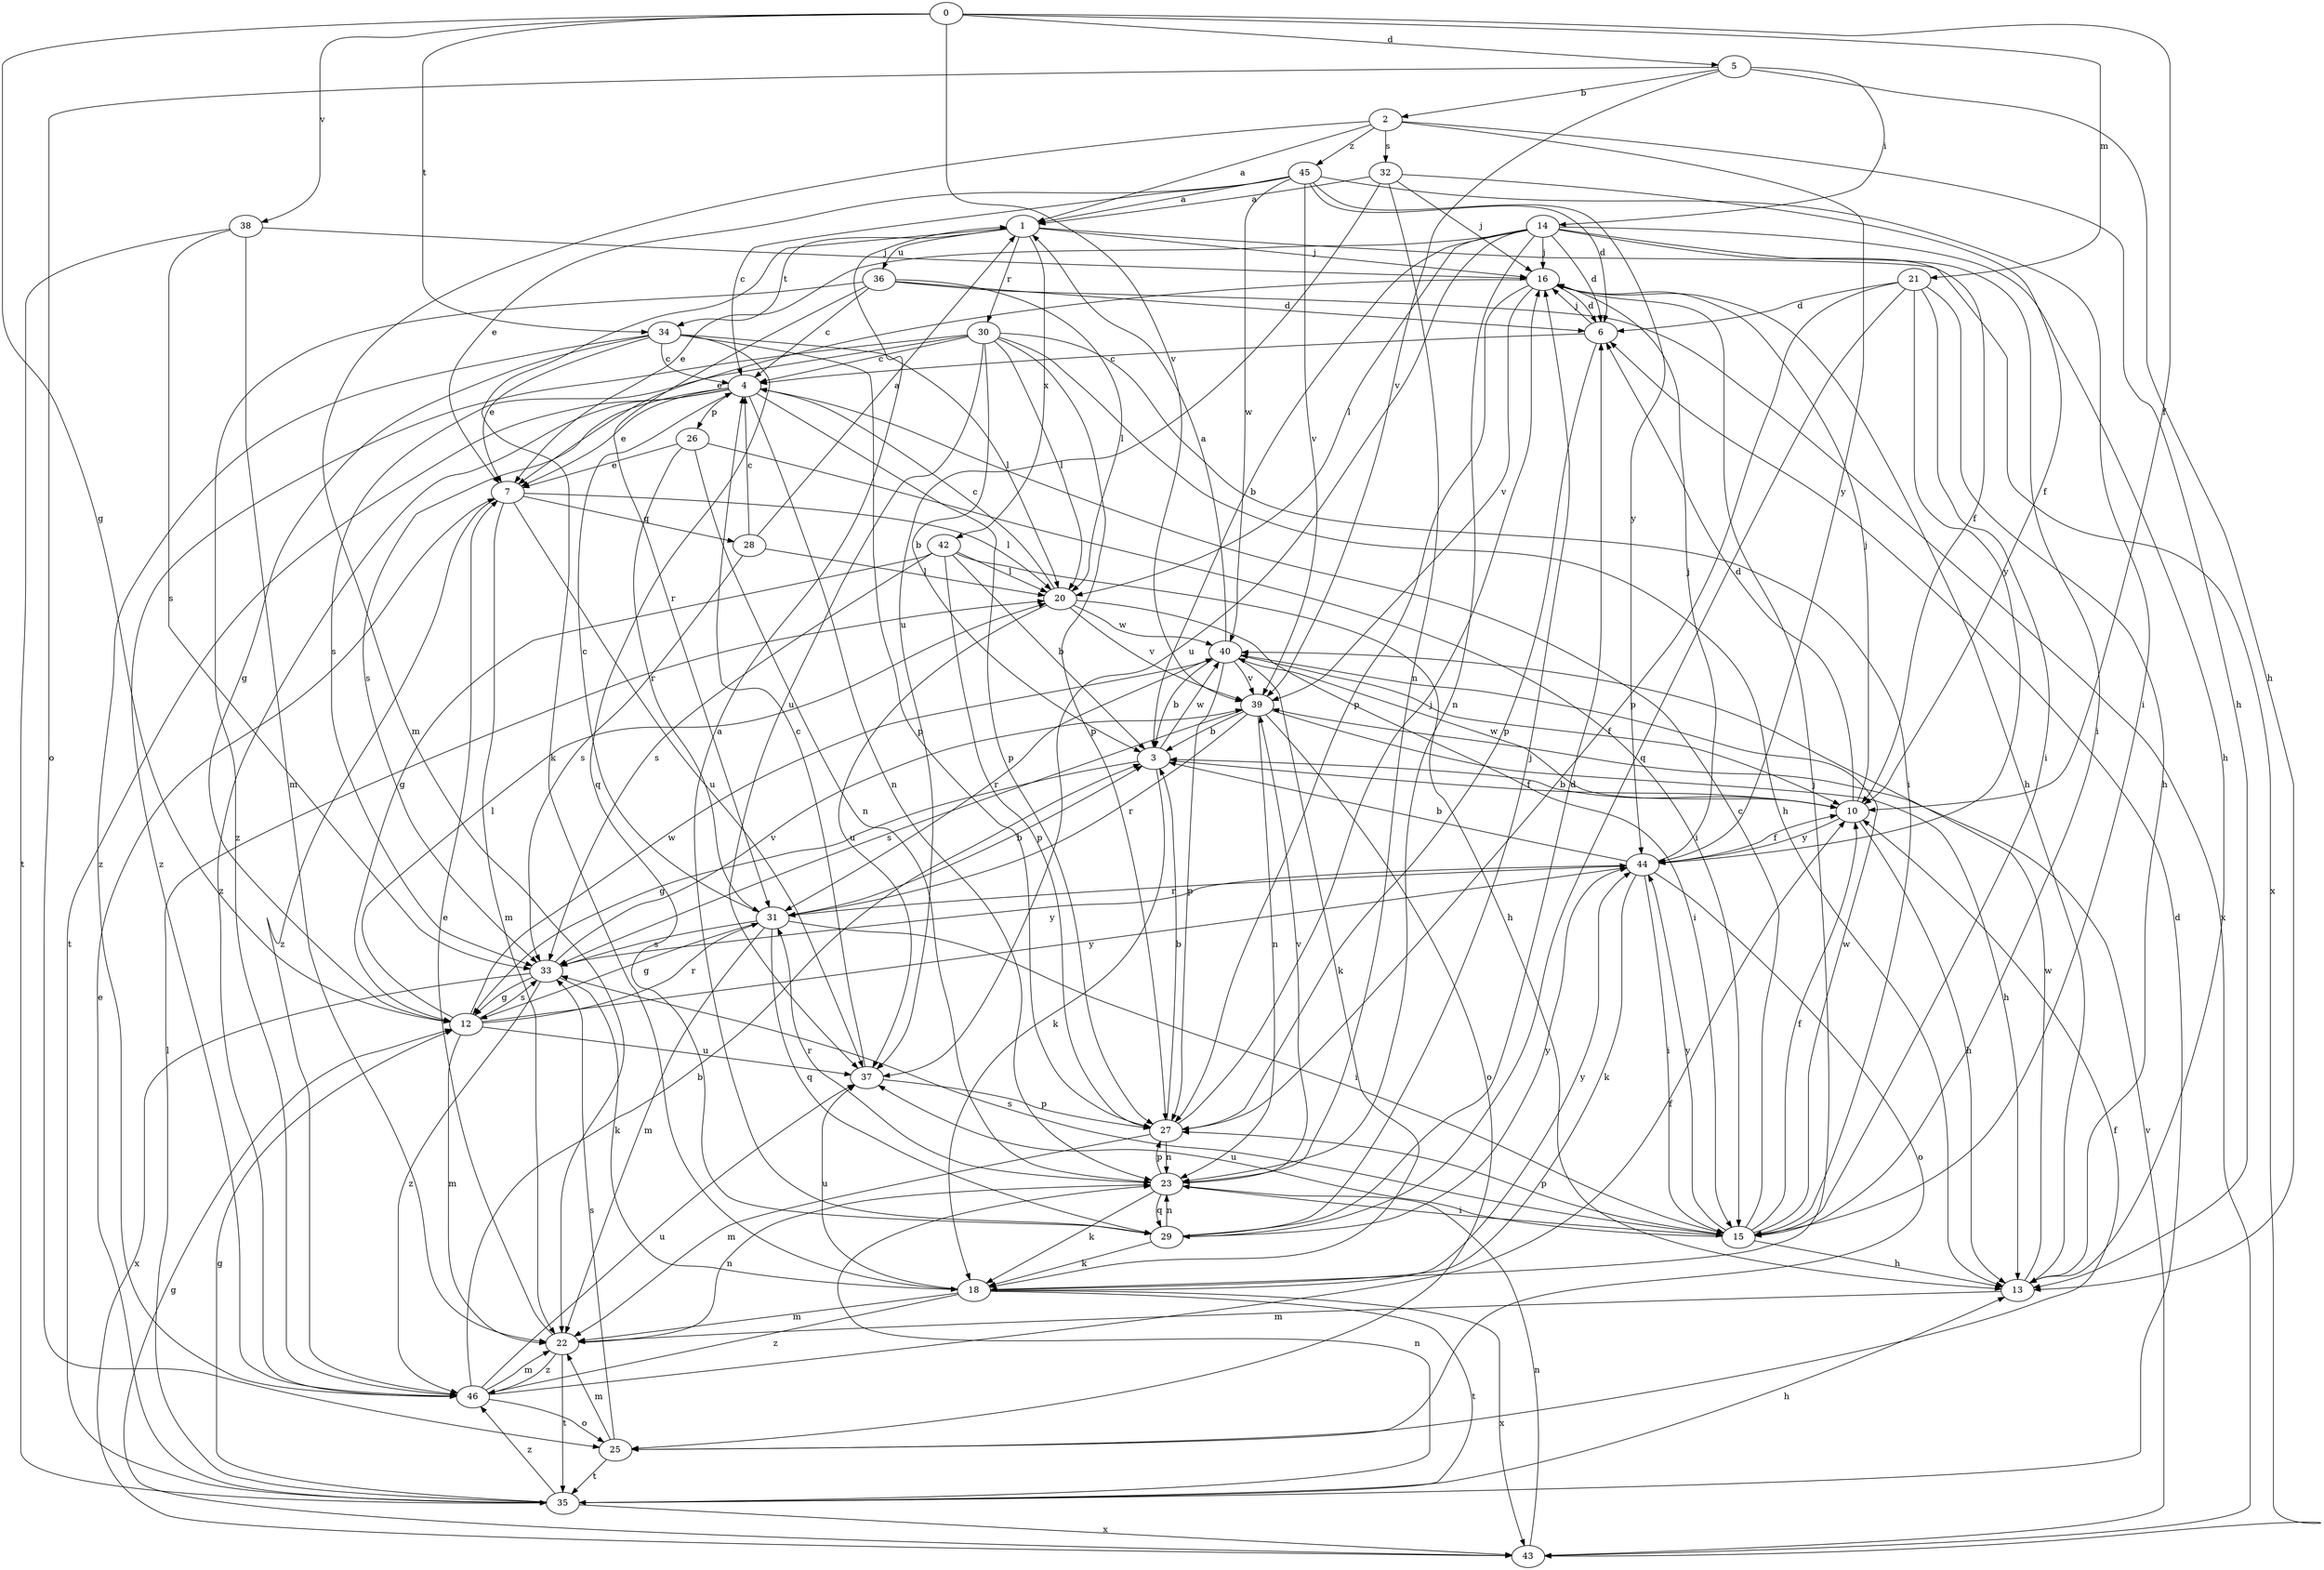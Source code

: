 strict digraph  {
0;
1;
2;
3;
4;
5;
6;
7;
10;
12;
13;
14;
15;
16;
18;
20;
21;
22;
23;
25;
26;
27;
28;
29;
30;
31;
32;
33;
34;
35;
36;
37;
38;
39;
40;
42;
43;
44;
45;
46;
0 -> 5  [label=d];
0 -> 10  [label=f];
0 -> 12  [label=g];
0 -> 21  [label=m];
0 -> 34  [label=t];
0 -> 38  [label=v];
0 -> 39  [label=v];
1 -> 16  [label=j];
1 -> 18  [label=k];
1 -> 30  [label=r];
1 -> 34  [label=t];
1 -> 36  [label=u];
1 -> 42  [label=x];
1 -> 43  [label=x];
2 -> 1  [label=a];
2 -> 13  [label=h];
2 -> 22  [label=m];
2 -> 32  [label=s];
2 -> 44  [label=y];
2 -> 45  [label=z];
3 -> 10  [label=f];
3 -> 12  [label=g];
3 -> 18  [label=k];
3 -> 40  [label=w];
4 -> 7  [label=e];
4 -> 23  [label=n];
4 -> 26  [label=p];
4 -> 27  [label=p];
4 -> 33  [label=s];
4 -> 35  [label=t];
4 -> 46  [label=z];
5 -> 2  [label=b];
5 -> 13  [label=h];
5 -> 14  [label=i];
5 -> 25  [label=o];
5 -> 39  [label=v];
6 -> 4  [label=c];
6 -> 16  [label=j];
6 -> 27  [label=p];
7 -> 20  [label=l];
7 -> 22  [label=m];
7 -> 28  [label=q];
7 -> 37  [label=u];
7 -> 46  [label=z];
10 -> 3  [label=b];
10 -> 6  [label=d];
10 -> 13  [label=h];
10 -> 16  [label=j];
10 -> 40  [label=w];
10 -> 44  [label=y];
12 -> 20  [label=l];
12 -> 22  [label=m];
12 -> 31  [label=r];
12 -> 33  [label=s];
12 -> 37  [label=u];
12 -> 40  [label=w];
12 -> 44  [label=y];
13 -> 22  [label=m];
13 -> 40  [label=w];
14 -> 3  [label=b];
14 -> 6  [label=d];
14 -> 7  [label=e];
14 -> 10  [label=f];
14 -> 13  [label=h];
14 -> 15  [label=i];
14 -> 16  [label=j];
14 -> 20  [label=l];
14 -> 23  [label=n];
14 -> 37  [label=u];
15 -> 4  [label=c];
15 -> 10  [label=f];
15 -> 13  [label=h];
15 -> 27  [label=p];
15 -> 33  [label=s];
15 -> 37  [label=u];
15 -> 40  [label=w];
15 -> 44  [label=y];
16 -> 6  [label=d];
16 -> 7  [label=e];
16 -> 13  [label=h];
16 -> 27  [label=p];
16 -> 39  [label=v];
18 -> 16  [label=j];
18 -> 22  [label=m];
18 -> 35  [label=t];
18 -> 37  [label=u];
18 -> 43  [label=x];
18 -> 44  [label=y];
18 -> 46  [label=z];
20 -> 4  [label=c];
20 -> 15  [label=i];
20 -> 37  [label=u];
20 -> 39  [label=v];
20 -> 40  [label=w];
21 -> 6  [label=d];
21 -> 13  [label=h];
21 -> 15  [label=i];
21 -> 27  [label=p];
21 -> 29  [label=q];
21 -> 44  [label=y];
22 -> 7  [label=e];
22 -> 23  [label=n];
22 -> 35  [label=t];
22 -> 46  [label=z];
23 -> 15  [label=i];
23 -> 18  [label=k];
23 -> 27  [label=p];
23 -> 29  [label=q];
23 -> 31  [label=r];
23 -> 39  [label=v];
25 -> 10  [label=f];
25 -> 22  [label=m];
25 -> 33  [label=s];
25 -> 35  [label=t];
26 -> 7  [label=e];
26 -> 15  [label=i];
26 -> 23  [label=n];
26 -> 31  [label=r];
27 -> 3  [label=b];
27 -> 16  [label=j];
27 -> 22  [label=m];
27 -> 23  [label=n];
28 -> 1  [label=a];
28 -> 4  [label=c];
28 -> 20  [label=l];
28 -> 33  [label=s];
29 -> 1  [label=a];
29 -> 6  [label=d];
29 -> 16  [label=j];
29 -> 18  [label=k];
29 -> 23  [label=n];
29 -> 44  [label=y];
30 -> 3  [label=b];
30 -> 4  [label=c];
30 -> 13  [label=h];
30 -> 15  [label=i];
30 -> 20  [label=l];
30 -> 27  [label=p];
30 -> 33  [label=s];
30 -> 37  [label=u];
30 -> 46  [label=z];
31 -> 3  [label=b];
31 -> 4  [label=c];
31 -> 12  [label=g];
31 -> 15  [label=i];
31 -> 22  [label=m];
31 -> 29  [label=q];
31 -> 33  [label=s];
32 -> 1  [label=a];
32 -> 10  [label=f];
32 -> 16  [label=j];
32 -> 23  [label=n];
32 -> 37  [label=u];
33 -> 12  [label=g];
33 -> 18  [label=k];
33 -> 39  [label=v];
33 -> 43  [label=x];
33 -> 44  [label=y];
33 -> 46  [label=z];
34 -> 4  [label=c];
34 -> 7  [label=e];
34 -> 12  [label=g];
34 -> 20  [label=l];
34 -> 27  [label=p];
34 -> 29  [label=q];
34 -> 46  [label=z];
35 -> 6  [label=d];
35 -> 7  [label=e];
35 -> 12  [label=g];
35 -> 13  [label=h];
35 -> 20  [label=l];
35 -> 23  [label=n];
35 -> 43  [label=x];
35 -> 46  [label=z];
36 -> 4  [label=c];
36 -> 6  [label=d];
36 -> 20  [label=l];
36 -> 31  [label=r];
36 -> 43  [label=x];
36 -> 46  [label=z];
37 -> 4  [label=c];
37 -> 27  [label=p];
38 -> 16  [label=j];
38 -> 22  [label=m];
38 -> 33  [label=s];
38 -> 35  [label=t];
39 -> 3  [label=b];
39 -> 13  [label=h];
39 -> 23  [label=n];
39 -> 25  [label=o];
39 -> 31  [label=r];
39 -> 33  [label=s];
40 -> 1  [label=a];
40 -> 3  [label=b];
40 -> 10  [label=f];
40 -> 18  [label=k];
40 -> 27  [label=p];
40 -> 31  [label=r];
40 -> 39  [label=v];
42 -> 3  [label=b];
42 -> 12  [label=g];
42 -> 13  [label=h];
42 -> 20  [label=l];
42 -> 27  [label=p];
42 -> 33  [label=s];
43 -> 12  [label=g];
43 -> 23  [label=n];
43 -> 39  [label=v];
44 -> 3  [label=b];
44 -> 10  [label=f];
44 -> 15  [label=i];
44 -> 16  [label=j];
44 -> 18  [label=k];
44 -> 25  [label=o];
44 -> 31  [label=r];
45 -> 1  [label=a];
45 -> 4  [label=c];
45 -> 6  [label=d];
45 -> 7  [label=e];
45 -> 15  [label=i];
45 -> 39  [label=v];
45 -> 40  [label=w];
45 -> 44  [label=y];
46 -> 3  [label=b];
46 -> 10  [label=f];
46 -> 22  [label=m];
46 -> 25  [label=o];
46 -> 37  [label=u];
}
